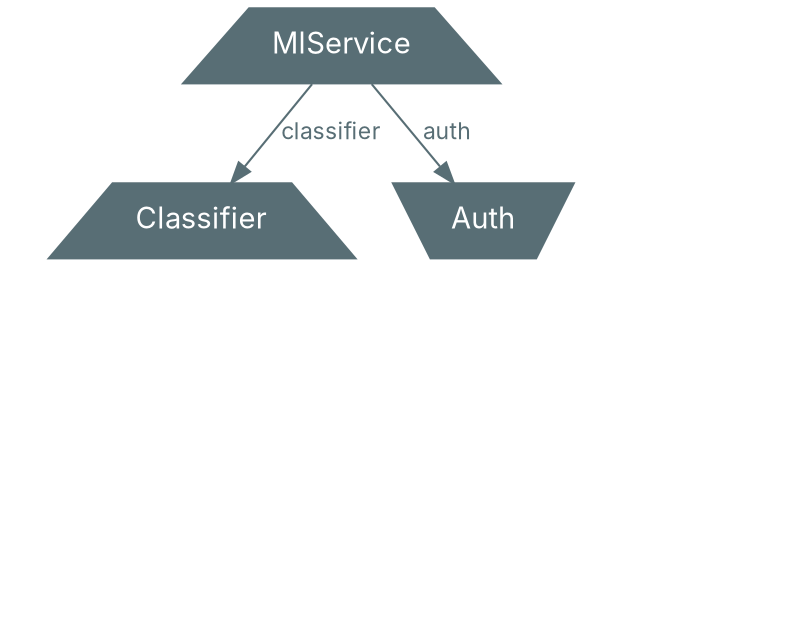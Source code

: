 digraph {
    bgcolor=transparent

    // Default theme
    node[shape="rectangle" style="rounded,filled" color="#586E75" fillcolor="#ffffff" fontcolor="#586E75" fontname="Inter,Arial"]
    edge[color="#586E75" fontcolor="#586E75" fontname="Inter,Arial" fontsize=11]

    // product types
    mlService, classifier, login, token [shape=trapezium style=filled fontcolor="#FFFFFF" fillcolor="#586E75"]

    // sum types
    auth[shape=invtrapezium, style=filled fontcolor="#FFFFFF" fillcolor="#586E75"]

    mlService[label=MlService]

    classifier[label=Classifier]
    classifier_name[label=String shape=box style=invis]
    classifier_classCount[label=Int shape=box style=invis]

    auth[label=Auth]

    login[label=Login style=invis]
    login_user[label=String shape=box style=invis]
    login_password[label=String shape=box style=invis]

    token[label=Token style=invis]
    token_token[label=String shape=box style=invis]

    mlService -> classifier[label=classifier]
    mlService -> auth[label=auth]

    classifier -> classifier_name[label=name style=invis]
    classifier -> classifier_classCount[label=classCount style=invis]

    token -> token_token[label=token style=invis]

    login -> login_user[label=user style=invis]
    login -> login_password[label=password style=invis]

    auth -> token[style=dashed style=invis]
    auth -> login[style=dashed style=invis]
}
